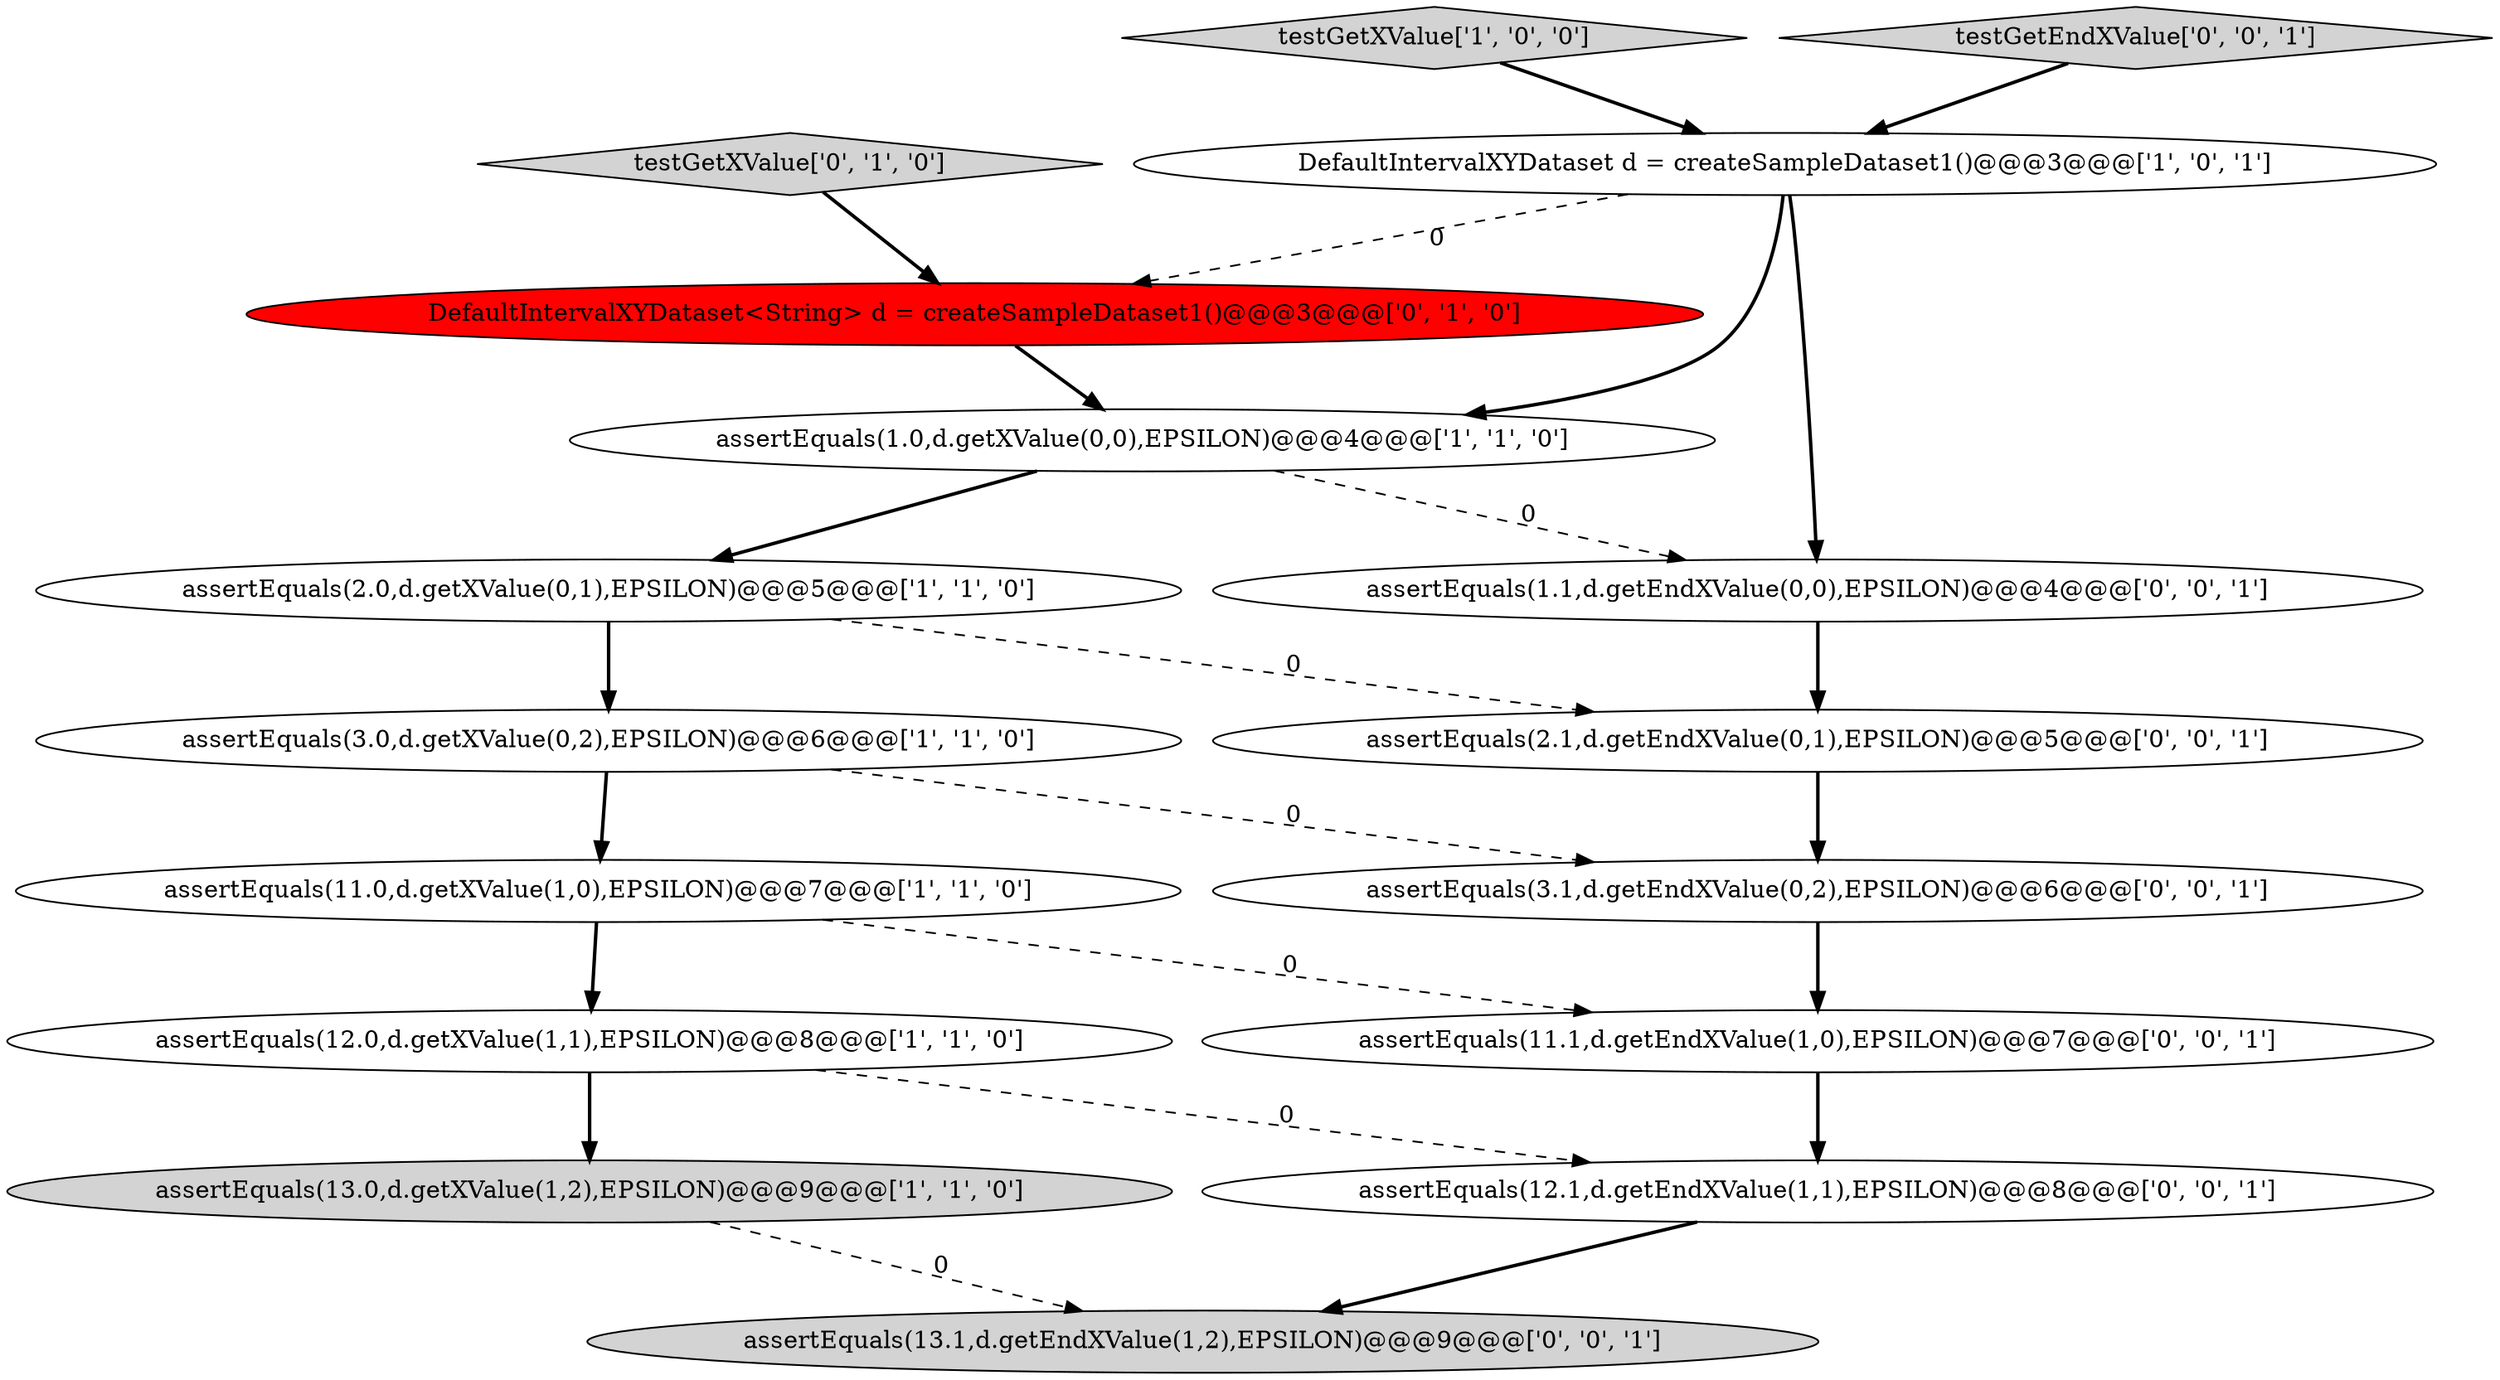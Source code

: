 digraph {
13 [style = filled, label = "assertEquals(11.1,d.getEndXValue(1,0),EPSILON)@@@7@@@['0', '0', '1']", fillcolor = white, shape = ellipse image = "AAA0AAABBB3BBB"];
0 [style = filled, label = "assertEquals(1.0,d.getXValue(0,0),EPSILON)@@@4@@@['1', '1', '0']", fillcolor = white, shape = ellipse image = "AAA0AAABBB1BBB"];
9 [style = filled, label = "DefaultIntervalXYDataset<String> d = createSampleDataset1()@@@3@@@['0', '1', '0']", fillcolor = red, shape = ellipse image = "AAA1AAABBB2BBB"];
2 [style = filled, label = "assertEquals(12.0,d.getXValue(1,1),EPSILON)@@@8@@@['1', '1', '0']", fillcolor = white, shape = ellipse image = "AAA0AAABBB1BBB"];
11 [style = filled, label = "assertEquals(3.1,d.getEndXValue(0,2),EPSILON)@@@6@@@['0', '0', '1']", fillcolor = white, shape = ellipse image = "AAA0AAABBB3BBB"];
5 [style = filled, label = "assertEquals(11.0,d.getXValue(1,0),EPSILON)@@@7@@@['1', '1', '0']", fillcolor = white, shape = ellipse image = "AAA0AAABBB1BBB"];
6 [style = filled, label = "testGetXValue['1', '0', '0']", fillcolor = lightgray, shape = diamond image = "AAA0AAABBB1BBB"];
8 [style = filled, label = "testGetXValue['0', '1', '0']", fillcolor = lightgray, shape = diamond image = "AAA0AAABBB2BBB"];
10 [style = filled, label = "assertEquals(1.1,d.getEndXValue(0,0),EPSILON)@@@4@@@['0', '0', '1']", fillcolor = white, shape = ellipse image = "AAA0AAABBB3BBB"];
3 [style = filled, label = "assertEquals(2.0,d.getXValue(0,1),EPSILON)@@@5@@@['1', '1', '0']", fillcolor = white, shape = ellipse image = "AAA0AAABBB1BBB"];
7 [style = filled, label = "assertEquals(13.0,d.getXValue(1,2),EPSILON)@@@9@@@['1', '1', '0']", fillcolor = lightgray, shape = ellipse image = "AAA0AAABBB1BBB"];
15 [style = filled, label = "testGetEndXValue['0', '0', '1']", fillcolor = lightgray, shape = diamond image = "AAA0AAABBB3BBB"];
14 [style = filled, label = "assertEquals(2.1,d.getEndXValue(0,1),EPSILON)@@@5@@@['0', '0', '1']", fillcolor = white, shape = ellipse image = "AAA0AAABBB3BBB"];
16 [style = filled, label = "assertEquals(13.1,d.getEndXValue(1,2),EPSILON)@@@9@@@['0', '0', '1']", fillcolor = lightgray, shape = ellipse image = "AAA0AAABBB3BBB"];
4 [style = filled, label = "DefaultIntervalXYDataset d = createSampleDataset1()@@@3@@@['1', '0', '1']", fillcolor = white, shape = ellipse image = "AAA0AAABBB1BBB"];
1 [style = filled, label = "assertEquals(3.0,d.getXValue(0,2),EPSILON)@@@6@@@['1', '1', '0']", fillcolor = white, shape = ellipse image = "AAA0AAABBB1BBB"];
12 [style = filled, label = "assertEquals(12.1,d.getEndXValue(1,1),EPSILON)@@@8@@@['0', '0', '1']", fillcolor = white, shape = ellipse image = "AAA0AAABBB3BBB"];
1->5 [style = bold, label=""];
0->3 [style = bold, label=""];
4->10 [style = bold, label=""];
5->13 [style = dashed, label="0"];
9->0 [style = bold, label=""];
3->1 [style = bold, label=""];
10->14 [style = bold, label=""];
7->16 [style = dashed, label="0"];
12->16 [style = bold, label=""];
0->10 [style = dashed, label="0"];
4->0 [style = bold, label=""];
6->4 [style = bold, label=""];
4->9 [style = dashed, label="0"];
5->2 [style = bold, label=""];
2->12 [style = dashed, label="0"];
13->12 [style = bold, label=""];
1->11 [style = dashed, label="0"];
11->13 [style = bold, label=""];
15->4 [style = bold, label=""];
8->9 [style = bold, label=""];
2->7 [style = bold, label=""];
3->14 [style = dashed, label="0"];
14->11 [style = bold, label=""];
}
